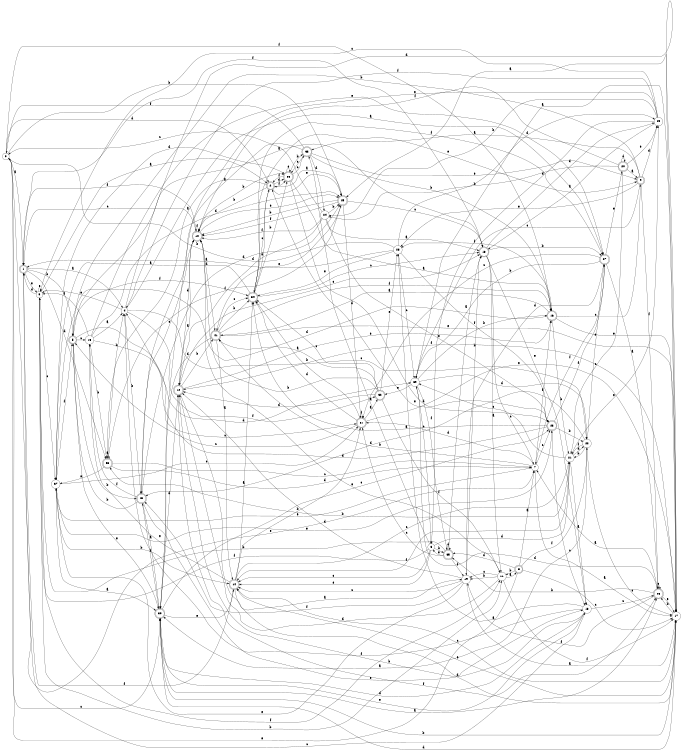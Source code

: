 digraph n34_1 {
__start0 [label="" shape="none"];

rankdir=LR;
size="8,5";

s0 [style="filled", color="black", fillcolor="white" shape="circle", label="0"];
s1 [style="rounded,filled", color="black", fillcolor="white" shape="doublecircle", label="1"];
s2 [style="rounded,filled", color="black", fillcolor="white" shape="doublecircle", label="2"];
s3 [style="filled", color="black", fillcolor="white" shape="circle", label="3"];
s4 [style="filled", color="black", fillcolor="white" shape="circle", label="4"];
s5 [style="rounded,filled", color="black", fillcolor="white" shape="doublecircle", label="5"];
s6 [style="filled", color="black", fillcolor="white" shape="circle", label="6"];
s7 [style="filled", color="black", fillcolor="white" shape="circle", label="7"];
s8 [style="rounded,filled", color="black", fillcolor="white" shape="doublecircle", label="8"];
s9 [style="rounded,filled", color="black", fillcolor="white" shape="doublecircle", label="9"];
s10 [style="rounded,filled", color="black", fillcolor="white" shape="doublecircle", label="10"];
s11 [style="filled", color="black", fillcolor="white" shape="circle", label="11"];
s12 [style="rounded,filled", color="black", fillcolor="white" shape="doublecircle", label="12"];
s13 [style="filled", color="black", fillcolor="white" shape="circle", label="13"];
s14 [style="rounded,filled", color="black", fillcolor="white" shape="doublecircle", label="14"];
s15 [style="filled", color="black", fillcolor="white" shape="circle", label="15"];
s16 [style="rounded,filled", color="black", fillcolor="white" shape="doublecircle", label="16"];
s17 [style="filled", color="black", fillcolor="white" shape="circle", label="17"];
s18 [style="rounded,filled", color="black", fillcolor="white" shape="doublecircle", label="18"];
s19 [style="filled", color="black", fillcolor="white" shape="circle", label="19"];
s20 [style="rounded,filled", color="black", fillcolor="white" shape="doublecircle", label="20"];
s21 [style="filled", color="black", fillcolor="white" shape="circle", label="21"];
s22 [style="filled", color="black", fillcolor="white" shape="circle", label="22"];
s23 [style="rounded,filled", color="black", fillcolor="white" shape="doublecircle", label="23"];
s24 [style="filled", color="black", fillcolor="white" shape="circle", label="24"];
s25 [style="rounded,filled", color="black", fillcolor="white" shape="doublecircle", label="25"];
s26 [style="rounded,filled", color="black", fillcolor="white" shape="doublecircle", label="26"];
s27 [style="rounded,filled", color="black", fillcolor="white" shape="doublecircle", label="27"];
s28 [style="filled", color="black", fillcolor="white" shape="circle", label="28"];
s29 [style="filled", color="black", fillcolor="white" shape="circle", label="29"];
s30 [style="rounded,filled", color="black", fillcolor="white" shape="doublecircle", label="30"];
s31 [style="rounded,filled", color="black", fillcolor="white" shape="doublecircle", label="31"];
s32 [style="rounded,filled", color="black", fillcolor="white" shape="doublecircle", label="32"];
s33 [style="rounded,filled", color="black", fillcolor="white" shape="doublecircle", label="33"];
s34 [style="rounded,filled", color="black", fillcolor="white" shape="doublecircle", label="34"];
s35 [style="rounded,filled", color="black", fillcolor="white" shape="doublecircle", label="35"];
s36 [style="rounded,filled", color="black", fillcolor="white" shape="doublecircle", label="36"];
s37 [style="filled", color="black", fillcolor="white" shape="circle", label="37"];
s38 [style="rounded,filled", color="black", fillcolor="white" shape="doublecircle", label="38"];
s39 [style="filled", color="black", fillcolor="white" shape="circle", label="39"];
s40 [style="rounded,filled", color="black", fillcolor="white" shape="doublecircle", label="40"];
s41 [style="rounded,filled", color="black", fillcolor="white" shape="doublecircle", label="41"];
s0 -> s1 [label="a"];
s0 -> s25 [label="b"];
s0 -> s30 [label="c"];
s0 -> s2 [label="d"];
s0 -> s7 [label="e"];
s0 -> s16 [label="f"];
s1 -> s4 [label="a"];
s1 -> s5 [label="b"];
s1 -> s13 [label="c"];
s1 -> s38 [label="d"];
s1 -> s3 [label="e"];
s1 -> s10 [label="f"];
s2 -> s38 [label="a"];
s2 -> s10 [label="b"];
s2 -> s34 [label="c"];
s2 -> s36 [label="d"];
s2 -> s25 [label="e"];
s2 -> s36 [label="f"];
s3 -> s2 [label="a"];
s3 -> s11 [label="b"];
s3 -> s37 [label="c"];
s3 -> s1 [label="d"];
s3 -> s3 [label="e"];
s3 -> s11 [label="f"];
s4 -> s27 [label="a"];
s4 -> s40 [label="b"];
s4 -> s22 [label="c"];
s4 -> s17 [label="d"];
s4 -> s3 [label="e"];
s4 -> s32 [label="f"];
s5 -> s18 [label="a"];
s5 -> s40 [label="b"];
s5 -> s15 [label="c"];
s5 -> s39 [label="d"];
s5 -> s30 [label="e"];
s5 -> s34 [label="f"];
s6 -> s33 [label="a"];
s6 -> s35 [label="b"];
s6 -> s14 [label="c"];
s6 -> s21 [label="d"];
s6 -> s14 [label="e"];
s6 -> s3 [label="f"];
s7 -> s17 [label="a"];
s7 -> s41 [label="b"];
s7 -> s23 [label="c"];
s7 -> s31 [label="d"];
s7 -> s37 [label="e"];
s7 -> s16 [label="f"];
s8 -> s7 [label="a"];
s8 -> s11 [label="b"];
s8 -> s17 [label="c"];
s8 -> s35 [label="d"];
s8 -> s0 [label="e"];
s8 -> s22 [label="f"];
s9 -> s33 [label="a"];
s9 -> s5 [label="b"];
s9 -> s39 [label="c"];
s9 -> s29 [label="d"];
s9 -> s28 [label="e"];
s9 -> s26 [label="f"];
s10 -> s12 [label="a"];
s10 -> s36 [label="b"];
s10 -> s1 [label="c"];
s10 -> s41 [label="d"];
s10 -> s25 [label="e"];
s10 -> s10 [label="f"];
s11 -> s8 [label="a"];
s11 -> s19 [label="b"];
s11 -> s19 [label="c"];
s11 -> s12 [label="d"];
s11 -> s10 [label="e"];
s11 -> s17 [label="f"];
s12 -> s19 [label="a"];
s12 -> s41 [label="b"];
s12 -> s18 [label="c"];
s12 -> s10 [label="d"];
s12 -> s16 [label="e"];
s12 -> s26 [label="f"];
s13 -> s28 [label="a"];
s13 -> s12 [label="b"];
s13 -> s26 [label="c"];
s13 -> s30 [label="d"];
s13 -> s30 [label="e"];
s13 -> s4 [label="f"];
s14 -> s34 [label="a"];
s14 -> s31 [label="b"];
s14 -> s21 [label="c"];
s14 -> s17 [label="d"];
s14 -> s15 [label="e"];
s14 -> s1 [label="f"];
s15 -> s4 [label="a"];
s15 -> s38 [label="b"];
s15 -> s31 [label="c"];
s15 -> s25 [label="d"];
s15 -> s27 [label="e"];
s15 -> s3 [label="f"];
s16 -> s41 [label="a"];
s16 -> s21 [label="b"];
s16 -> s9 [label="c"];
s16 -> s37 [label="d"];
s16 -> s17 [label="e"];
s16 -> s28 [label="f"];
s17 -> s25 [label="a"];
s17 -> s26 [label="b"];
s17 -> s14 [label="c"];
s17 -> s30 [label="d"];
s17 -> s14 [label="e"];
s17 -> s12 [label="f"];
s18 -> s11 [label="a"];
s18 -> s27 [label="b"];
s18 -> s7 [label="c"];
s18 -> s29 [label="d"];
s18 -> s13 [label="e"];
s18 -> s1 [label="f"];
s19 -> s17 [label="a"];
s19 -> s18 [label="b"];
s19 -> s14 [label="c"];
s19 -> s12 [label="d"];
s19 -> s37 [label="e"];
s19 -> s40 [label="f"];
s20 -> s9 [label="a"];
s20 -> s24 [label="b"];
s20 -> s21 [label="c"];
s20 -> s20 [label="d"];
s20 -> s29 [label="e"];
s20 -> s10 [label="f"];
s21 -> s13 [label="a"];
s21 -> s38 [label="b"];
s21 -> s39 [label="c"];
s21 -> s22 [label="d"];
s21 -> s29 [label="e"];
s21 -> s14 [label="f"];
s22 -> s30 [label="a"];
s22 -> s21 [label="b"];
s22 -> s17 [label="c"];
s22 -> s40 [label="d"];
s22 -> s27 [label="e"];
s22 -> s21 [label="f"];
s23 -> s34 [label="a"];
s23 -> s22 [label="b"];
s23 -> s13 [label="c"];
s23 -> s4 [label="d"];
s23 -> s2 [label="e"];
s23 -> s27 [label="f"];
s24 -> s18 [label="a"];
s24 -> s25 [label="b"];
s24 -> s0 [label="c"];
s24 -> s12 [label="d"];
s24 -> s23 [label="e"];
s24 -> s10 [label="f"];
s25 -> s2 [label="a"];
s25 -> s10 [label="b"];
s25 -> s18 [label="c"];
s25 -> s31 [label="d"];
s25 -> s41 [label="e"];
s25 -> s10 [label="f"];
s26 -> s7 [label="a"];
s26 -> s35 [label="b"];
s26 -> s26 [label="c"];
s26 -> s39 [label="d"];
s26 -> s17 [label="e"];
s26 -> s19 [label="f"];
s27 -> s26 [label="a"];
s27 -> s39 [label="b"];
s27 -> s31 [label="c"];
s27 -> s19 [label="d"];
s27 -> s20 [label="e"];
s27 -> s7 [label="f"];
s28 -> s1 [label="a"];
s28 -> s0 [label="b"];
s28 -> s39 [label="c"];
s28 -> s29 [label="d"];
s28 -> s34 [label="e"];
s28 -> s23 [label="f"];
s29 -> s18 [label="a"];
s29 -> s24 [label="b"];
s29 -> s3 [label="c"];
s29 -> s6 [label="d"];
s29 -> s30 [label="e"];
s29 -> s4 [label="f"];
s30 -> s26 [label="a"];
s30 -> s17 [label="b"];
s30 -> s23 [label="c"];
s30 -> s12 [label="d"];
s30 -> s14 [label="e"];
s30 -> s40 [label="f"];
s31 -> s32 [label="a"];
s31 -> s34 [label="b"];
s31 -> s5 [label="c"];
s31 -> s34 [label="d"];
s31 -> s17 [label="e"];
s31 -> s31 [label="f"];
s32 -> s41 [label="a"];
s32 -> s10 [label="b"];
s32 -> s34 [label="c"];
s32 -> s12 [label="d"];
s32 -> s28 [label="e"];
s32 -> s11 [label="f"];
s33 -> s40 [label="a"];
s33 -> s16 [label="b"];
s33 -> s36 [label="c"];
s33 -> s24 [label="d"];
s33 -> s9 [label="e"];
s33 -> s0 [label="f"];
s34 -> s37 [label="a"];
s34 -> s36 [label="b"];
s34 -> s18 [label="c"];
s34 -> s2 [label="d"];
s34 -> s9 [label="e"];
s34 -> s27 [label="f"];
s35 -> s18 [label="a"];
s35 -> s3 [label="b"];
s35 -> s31 [label="c"];
s35 -> s35 [label="d"];
s35 -> s6 [label="e"];
s35 -> s19 [label="f"];
s36 -> s16 [label="a"];
s36 -> s33 [label="b"];
s36 -> s33 [label="c"];
s36 -> s23 [label="d"];
s36 -> s36 [label="e"];
s36 -> s2 [label="f"];
s37 -> s30 [label="a"];
s37 -> s14 [label="b"];
s37 -> s31 [label="c"];
s37 -> s36 [label="d"];
s37 -> s23 [label="e"];
s37 -> s5 [label="f"];
s38 -> s38 [label="a"];
s38 -> s4 [label="b"];
s38 -> s7 [label="c"];
s38 -> s7 [label="d"];
s38 -> s37 [label="e"];
s38 -> s25 [label="f"];
s39 -> s17 [label="a"];
s39 -> s16 [label="b"];
s39 -> s6 [label="c"];
s39 -> s22 [label="d"];
s39 -> s32 [label="e"];
s39 -> s35 [label="f"];
s40 -> s30 [label="a"];
s40 -> s5 [label="b"];
s40 -> s10 [label="c"];
s40 -> s25 [label="d"];
s40 -> s13 [label="e"];
s40 -> s15 [label="f"];
s41 -> s14 [label="a"];
s41 -> s34 [label="b"];
s41 -> s34 [label="c"];
s41 -> s30 [label="d"];
s41 -> s17 [label="e"];
s41 -> s16 [label="f"];

}